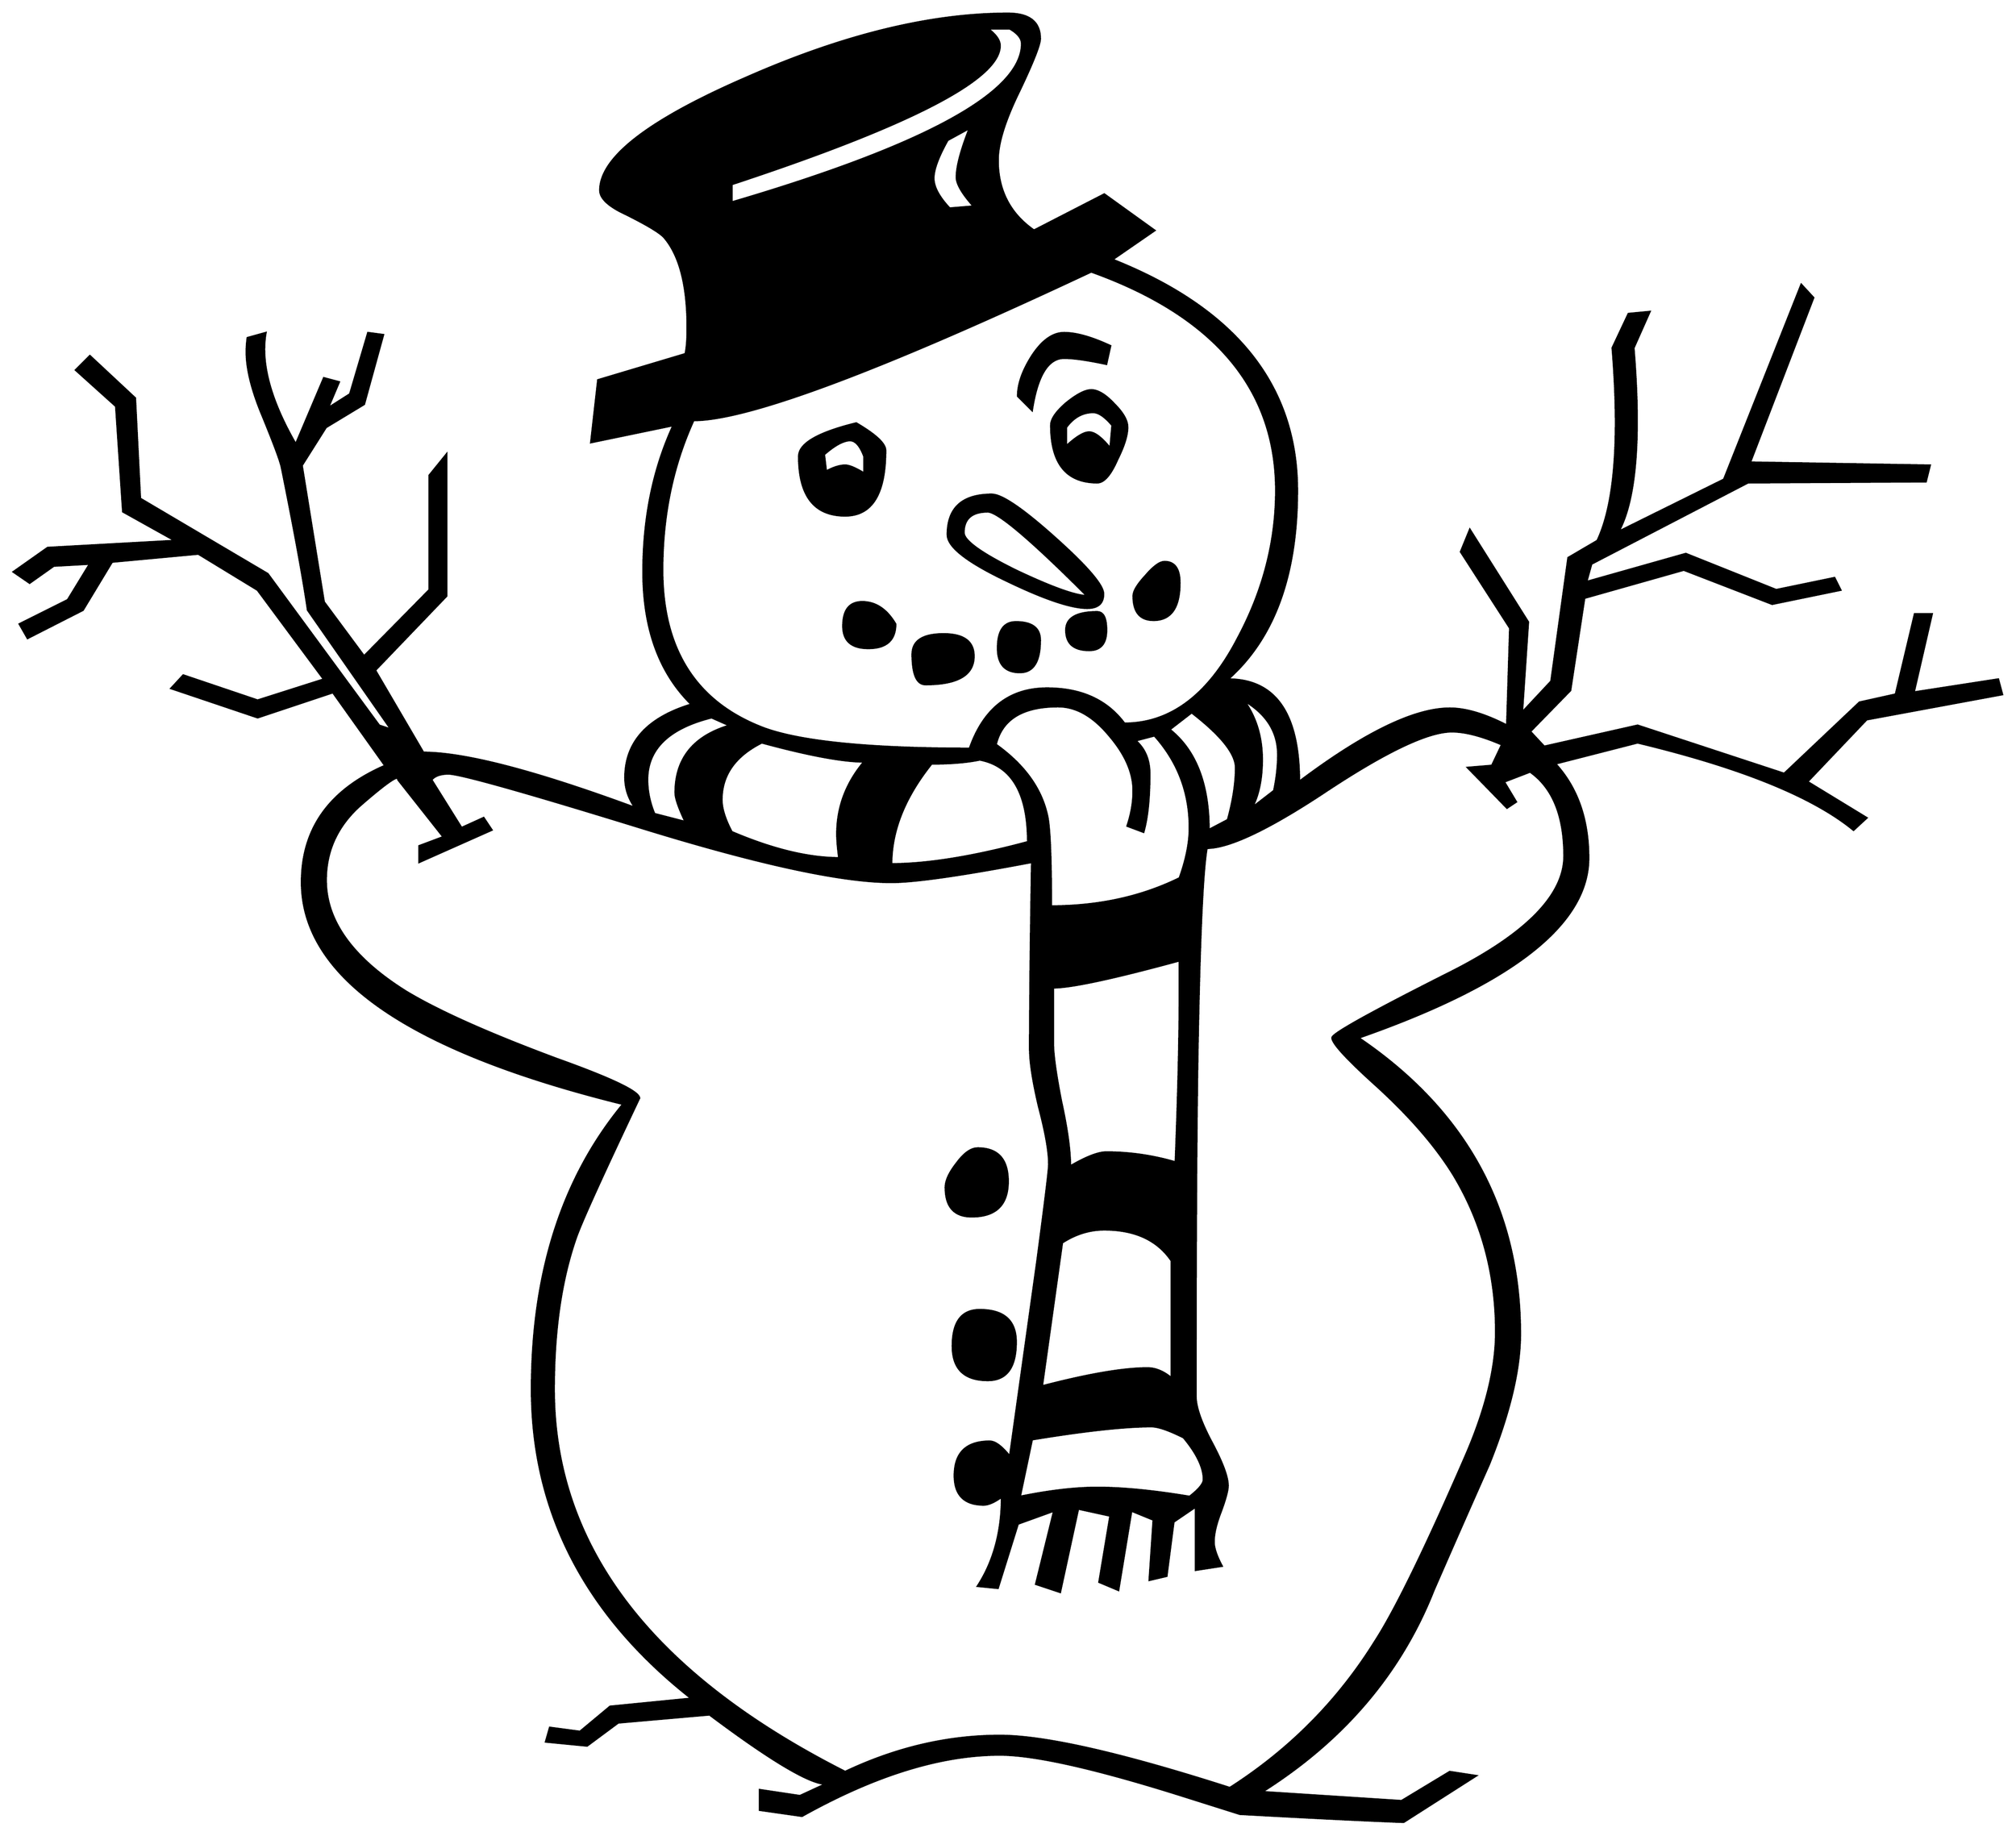 


\begin{tikzpicture}[y=0.80pt, x=0.80pt, yscale=-1.0, xscale=1.0, inner sep=0pt, outer sep=0pt]
\begin{scope}[shift={(100.0,1803.0)},nonzero rule]
  \path[draw=.,fill=.,line width=1.600pt] (2014.0,-902.0) --
    (1879.0,-877.0) -- (1820.0,-815.0) -- (1879.0,-779.0) --
    (1866.0,-767.0) .. controls (1825.333,-800.333) and
    (1753.667,-829.333) .. (1651.0,-854.0) -- (1569.0,-833.0) ..
    controls (1591.0,-809.0) and (1602.0,-777.667) ..
    (1602.0,-739.0) .. controls (1602.0,-673.0) and
    (1525.667,-613.333) .. (1373.0,-560.0) .. controls
    (1480.333,-487.333) and (1534.0,-389.0) .. (1534.0,-265.0) ..
    controls (1534.0,-229.667) and (1523.667,-186.333) ..
    (1503.0,-135.0) .. controls (1484.333,-93.0) and
    (1466.0,-51.333) .. (1448.0,-10.0) .. controls (1415.333,72.667)
    and (1358.333,139.667) .. (1277.0,191.0) -- (1416.0,200.0) --
    (1464.0,171.0) -- (1490.0,175.0) -- (1418.0,221.0) ..
    controls (1382.0,219.667) and (1327.667,217.0) .. (1255.0,213.0)
    -- (1198.0,195.0) .. controls (1111.333,167.667) and
    (1050.667,154.0) .. (1016.0,154.0) .. controls (957.333,154.0)
    and (891.667,174.333) .. (819.0,215.0) -- (777.0,209.0) --
    (777.0,189.0) -- (817.0,195.0) -- (843.0,183.0) .. controls
    (827.0,183.0) and (788.333,160.0) .. (727.0,114.0) --
    (636.0,122.0) -- (605.0,145.0) -- (564.0,141.0) --
    (568.0,127.0) -- (598.0,131.0) -- (628.0,106.0) --
    (709.0,98.0) .. controls (603.0,14.667) and (550.0,-88.0) ..
    (550.0,-210.0) .. controls (550.0,-326.0) and (580.333,-420.667)
    .. (641.0,-494.0) .. controls (427.667,-546.667) and
    (321.0,-620.333) .. (321.0,-715.0) .. controls (321.0,-768.333)
    and (348.667,-807.0) .. (404.0,-831.0) -- (352.0,-904.0) --
    (277.0,-879.0) -- (191.0,-908.0) -- (203.0,-921.0) --
    (277.0,-896.0) -- (343.0,-917.0) -- (277.0,-1006.0) --
    (218.0,-1042.0) -- (132.0,-1034.0) -- (103.0,-986.0) --
    (48.0,-958.0) -- (40.0,-972.0) -- (88.0,-996.0) --
    (110.0,-1032.0) -- (74.0,-1030.0) -- (50.0,-1013.0) --
    (34.0,-1024.0) -- (68.0,-1048.0) -- (195.0,-1055.0) --
    (143.0,-1084.0) -- (136.0,-1189.0) -- (96.0,-1225.0) --
    (110.0,-1239.0) -- (155.0,-1197.0) -- (160.0,-1097.0) --
    (287.0,-1022.0) -- (398.0,-871.0) -- (410.0,-867.0) --
    (327.0,-986.0) .. controls (322.333,-1018.0) and
    (313.667,-1065.333) .. (301.0,-1128.0) .. controls
    (299.667,-1134.667) and (292.667,-1153.333) .. (280.0,-1184.0) ..
    controls (270.667,-1207.333) and (266.0,-1227.0) ..
    (266.0,-1243.0) .. controls (266.0,-1247.667) and
    (266.333,-1252.333) .. (267.0,-1257.0) -- (285.0,-1262.0) ..
    controls (279.667,-1232.0) and (289.667,-1195.0) ..
    (315.0,-1151.0) -- (343.0,-1217.0) -- (358.0,-1213.0) --
    (347.0,-1187.0) -- (369.0,-1201.0) -- (387.0,-1262.0) --
    (402.0,-1260.0) -- (383.0,-1191.0) -- (345.0,-1168.0) --
    (321.0,-1130.0) -- (343.0,-994.0) -- (383.0,-940.0) --
    (448.0,-1006.0) -- (448.0,-1120.0) -- (465.0,-1141.0) --
    (465.0,-1000.0) -- (394.0,-926.0) -- (442.0,-844.0) ..
    controls (483.333,-844.0) and (553.667,-825.667) .. (653.0,-789.0)
    .. controls (646.333,-798.333) and (643.0,-808.333) ..
    (643.0,-819.0) .. controls (643.0,-854.333) and (665.0,-878.667)
    .. (709.0,-892.0) .. controls (677.0,-923.333) and
    (661.0,-967.333) .. (661.0,-1024.0) .. controls
    (661.0,-1078.0) and (671.0,-1126.667) .. (691.0,-1170.0) --
    (609.0,-1153.0) -- (616.0,-1215.0) -- (703.0,-1241.0) ..
    controls (704.333,-1247.0) and (705.0,-1255.667) ..
    (705.0,-1267.0) .. controls (705.0,-1309.0) and
    (697.333,-1339.0) .. (682.0,-1357.0) .. controls
    (678.0,-1361.667) and (665.333,-1369.333) .. (644.0,-1380.0) ..
    controls (626.667,-1388.0) and (618.0,-1396.0) ..
    (618.0,-1404.0) .. controls (618.0,-1436.667) and
    (666.333,-1474.0) .. (763.0,-1516.0) .. controls
    (859.667,-1558.667) and (946.667,-1580.0) .. (1024.0,-1580.0) ..
    controls (1045.333,-1580.0) and (1056.0,-1571.667) ..
    (1056.0,-1555.0) .. controls (1056.0,-1549.0) and
    (1049.0,-1531.333) .. (1035.0,-1502.0) .. controls
    (1021.0,-1473.333) and (1014.0,-1450.667) .. (1014.0,-1434.0) ..
    controls (1014.0,-1404.0) and (1026.0,-1380.667) ..
    (1050.0,-1364.0) -- (1120.0,-1400.0) -- (1170.0,-1364.0) --
    (1128.0,-1335.0) .. controls (1250.667,-1286.333) and
    (1312.0,-1209.667) .. (1312.0,-1105.0) .. controls
    (1312.0,-1020.333) and (1289.0,-957.667) .. (1243.0,-917.0) ..
    controls (1290.333,-917.0) and (1314.0,-883.0) ..
    (1314.0,-815.0) .. controls (1378.667,-863.667) and
    (1428.667,-888.0) .. (1464.0,-888.0) .. controls
    (1480.0,-888.0) and (1499.0,-882.333) .. (1521.0,-871.0) --
    (1524.0,-968.0) -- (1475.0,-1044.0) -- (1484.0,-1066.0) --
    (1542.0,-974.0) -- (1536.0,-884.0) -- (1565.0,-915.0) --
    (1582.0,-1038.0) -- (1611.0,-1055.0) .. controls
    (1628.333,-1091.667) and (1633.333,-1155.667) .. (1626.0,-1247.0) --
    (1642.0,-1281.0) -- (1663.0,-1283.0) -- (1647.0,-1247.0) ..
    controls (1654.333,-1157.0) and (1649.333,-1096.0) ..
    (1632.0,-1064.0) -- (1737.0,-1116.0) -- (1814.0,-1310.0) --
    (1826.0,-1297.0) -- (1763.0,-1133.0) -- (1942.0,-1130.0) --
    (1938.0,-1114.0) -- (1761.0,-1113.0) -- (1605.0,-1032.0) --
    (1600.0,-1014.0) -- (1699.0,-1042.0) -- (1789.0,-1006.0) --
    (1847.0,-1018.0) -- (1853.0,-1006.0) -- (1785.0,-992.0) --
    (1697.0,-1026.0) -- (1598.0,-998.0) -- (1584.0,-906.0) --
    (1544.0,-865.0) -- (1558.0,-850.0) -- (1651.0,-871.0) --
    (1797.0,-823.0) -- (1872.0,-894.0) -- (1908.0,-902.0) --
    (1927.0,-982.0) -- (1944.0,-982.0) -- (1926.0,-904.0) --
    (2010.0,-917.0) -- (2014.0,-902.0) -- cycle(990.0,-1388.0)
    .. controls (978.667,-1400.667) and (973.0,-1410.333) ..
    (973.0,-1417.0) .. controls (973.0,-1427.667) and
    (977.333,-1444.0) .. (986.0,-1466.0) -- (964.0,-1454.0) ..
    controls (954.667,-1437.333) and (950.0,-1424.667) ..
    (950.0,-1416.0) .. controls (950.0,-1407.333) and
    (955.333,-1397.333) .. (966.0,-1386.0) -- (990.0,-1388.0) --
    cycle(1038.0,-1550.0) .. controls (1038.0,-1555.333) and
    (1034.0,-1560.333) .. (1026.0,-1565.0) -- (1004.0,-1565.0) ..
    controls (1012.0,-1559.0) and (1016.0,-1553.333) ..
    (1016.0,-1548.0) .. controls (1016.0,-1514.667) and
    (927.0,-1468.667) .. (749.0,-1410.0) -- (749.0,-1392.0) ..
    controls (941.667,-1448.667) and (1038.0,-1501.333) ..
    (1038.0,-1550.0) -- cycle(1293.0,-842.0) .. controls
    (1293.0,-864.667) and (1281.667,-882.667) .. (1259.0,-896.0) ..
    controls (1271.0,-879.333) and (1277.0,-859.667) ..
    (1277.0,-837.0) .. controls (1277.0,-817.667) and
    (1273.667,-801.667) .. (1267.0,-789.0) -- (1289.0,-806.0) ..
    controls (1291.667,-818.667) and (1293.0,-830.667) ..
    (1293.0,-842.0) -- cycle(1291.0,-1105.0) .. controls
    (1291.0,-1206.333) and (1229.667,-1279.0) .. (1107.0,-1323.0) ..
    controls (897.0,-1224.333) and (765.0,-1175.0) ..
    (711.0,-1175.0) .. controls (690.333,-1129.667) and
    (680.0,-1080.0) .. (680.0,-1026.0) .. controls
    (680.0,-946.0) and (714.0,-893.333) .. (782.0,-868.0) ..
    controls (819.333,-854.667) and (887.333,-848.0) .. (986.0,-848.0)
    .. controls (1000.0,-888.0) and (1025.667,-908.0) ..
    (1063.0,-908.0) .. controls (1097.0,-908.0) and
    (1122.667,-896.333) .. (1140.0,-873.0) .. controls
    (1186.0,-873.0) and (1223.667,-901.333) .. (1253.0,-958.0) ..
    controls (1278.333,-1005.333) and (1291.0,-1054.333) ..
    (1291.0,-1105.0) -- cycle(1251.0,-829.0) .. controls
    (1251.0,-843.0) and (1236.333,-861.333) .. (1207.0,-884.0) --
    (1185.0,-867.0) .. controls (1211.0,-846.333) and
    (1224.0,-813.0) .. (1224.0,-767.0) -- (1243.0,-777.0) ..
    controls (1248.333,-796.333) and (1251.0,-813.667) ..
    (1251.0,-829.0) -- cycle(1205.0,-769.0) .. controls
    (1205.0,-804.333) and (1193.333,-835.0) .. (1170.0,-861.0) --
    (1151.0,-856.0) .. controls (1160.333,-848.0) and
    (1165.0,-837.0) .. (1165.0,-823.0) .. controls
    (1165.0,-798.333) and (1163.0,-779.0) .. (1159.0,-765.0) --
    (1143.0,-771.0) .. controls (1147.0,-783.0) and
    (1149.0,-794.667) .. (1149.0,-806.0) .. controls
    (1149.0,-824.0) and (1141.0,-842.333) .. (1125.0,-861.0) ..
    controls (1109.0,-880.333) and (1092.0,-890.0) ..
    (1074.0,-890.0) .. controls (1038.667,-890.0) and
    (1018.0,-877.333) .. (1012.0,-852.0) .. controls
    (1040.0,-832.0) and (1057.0,-808.667) .. (1063.0,-782.0) ..
    controls (1065.667,-771.333) and (1067.0,-741.0) ..
    (1067.0,-691.0) .. controls (1114.333,-691.0) and
    (1157.0,-700.333) .. (1195.0,-719.0) .. controls
    (1201.667,-737.667) and (1205.0,-754.333) .. (1205.0,-769.0) --
    cycle(1044.0,-755.0) .. controls (1044.0,-803.667) and
    (1028.0,-831.0) .. (996.0,-837.0) .. controls (983.333,-834.333)
    and (967.333,-833.0) .. (948.0,-833.0) .. controls
    (921.333,-799.667) and (908.0,-766.333) .. (908.0,-733.0) ..
    controls (944.0,-733.0) and (989.333,-740.333) ..
    (1044.0,-755.0) -- cycle(1195.0,-604.0) -- (1195.0,-637.0)
    .. controls (1129.0,-619.0) and (1087.0,-610.0) ..
    (1069.0,-610.0) -- (1069.0,-555.0) .. controls
    (1069.0,-543.667) and (1071.667,-524.333) .. (1077.0,-497.0) ..
    controls (1083.0,-469.667) and (1086.0,-448.0) ..
    (1086.0,-432.0) .. controls (1102.0,-441.333) and
    (1114.0,-446.0) .. (1122.0,-446.0) .. controls
    (1145.333,-446.0) and (1168.333,-442.667) .. (1191.0,-436.0) ..
    controls (1193.667,-504.0) and (1195.0,-560.0) ..
    (1195.0,-604.0) -- cycle(881.0,-835.0) .. controls
    (859.667,-835.0) and (825.667,-841.333) .. (779.0,-854.0) ..
    controls (752.333,-840.667) and (739.0,-821.667) .. (739.0,-797.0)
    .. controls (739.0,-788.333) and (742.333,-777.667) ..
    (749.0,-765.0) .. controls (789.667,-747.667) and (825.333,-739.0)
    .. (856.0,-739.0) .. controls (854.667,-749.0) and
    (854.0,-757.0) .. (854.0,-763.0) .. controls (854.0,-789.667)
    and (863.0,-813.667) .. (881.0,-835.0) -- cycle(747.0,-871.0)
    -- (729.0,-879.0) .. controls (686.333,-868.333) and
    (665.0,-847.667) .. (665.0,-817.0) .. controls (665.0,-805.667)
    and (667.333,-794.333) .. (672.0,-783.0) -- (703.0,-775.0) ..
    controls (696.333,-789.0) and (693.0,-798.667) .. (693.0,-804.0)
    .. controls (693.0,-838.0) and (711.0,-860.333) ..
    (747.0,-871.0) -- cycle(1187.0,-221.0) -- (1187.0,-338.0) ..
    controls (1173.0,-358.667) and (1150.667,-369.0) ..
    (1120.0,-369.0) .. controls (1105.333,-369.0) and
    (1091.333,-364.667) .. (1078.0,-356.0) -- (1058.0,-213.0) ..
    controls (1104.0,-225.0) and (1139.0,-231.0) ..
    (1163.0,-231.0) .. controls (1171.0,-231.0) and
    (1179.0,-227.667) .. (1187.0,-221.0) -- cycle(1578.0,-741.0)
    .. controls (1578.0,-781.0) and (1566.667,-809.0) ..
    (1544.0,-825.0) -- (1518.0,-815.0) -- (1530.0,-795.0) --
    (1521.0,-789.0) -- (1482.0,-829.0) -- (1506.0,-831.0) --
    (1516.0,-852.0) .. controls (1496.0,-860.667) and
    (1479.333,-865.0) .. (1466.0,-865.0) .. controls
    (1442.667,-865.0) and (1401.667,-845.667) .. (1343.0,-807.0) ..
    controls (1285.0,-768.333) and (1244.667,-749.0) ..
    (1222.0,-749.0) .. controls (1218.0,-726.333) and
    (1215.0,-660.667) .. (1213.0,-552.0) .. controls
    (1211.667,-478.0) and (1211.0,-361.667) .. (1211.0,-203.0) ..
    controls (1211.0,-192.333) and (1216.333,-177.0) ..
    (1227.0,-157.0) .. controls (1237.667,-137.0) and
    (1243.0,-122.667) .. (1243.0,-114.0) .. controls
    (1243.0,-109.333) and (1240.667,-100.667) .. (1236.0,-88.0) ..
    controls (1231.333,-76.0) and (1229.0,-66.0) .. (1229.0,-58.0)
    .. controls (1229.0,-52.0) and (1231.667,-44.0) ..
    (1237.0,-34.0) -- (1211.0,-30.0) -- (1211.0,-93.0) --
    (1189.0,-78.0) -- (1182.0,-24.0) -- (1165.0,-20.0) --
    (1169.0,-80.0) -- (1147.0,-89.0) -- (1134.0,-10.0) --
    (1115.0,-18.0) -- (1126.0,-84.0) -- (1094.0,-91.0) --
    (1076.0,-8.0) -- (1052.0,-16.0) -- (1070.0,-89.0) --
    (1034.0,-76.0) -- (1014.0,-12.0) -- (994.0,-14.0) ..
    controls (1010.0,-38.667) and (1018.0,-68.333) ..
    (1018.0,-103.0) .. controls (1010.667,-97.667) and
    (1004.667,-95.0) .. (1000.0,-95.0) .. controls (980.667,-95.0)
    and (971.0,-104.667) .. (971.0,-124.0) .. controls
    (971.0,-146.667) and (982.667,-158.0) .. (1006.0,-158.0) ..
    controls (1011.333,-158.0) and (1018.0,-153.0) ..
    (1026.0,-143.0) -- (1053.0,-336.0) .. controls
    (1061.0,-396.0) and (1065.0,-428.667) .. (1065.0,-434.0) ..
    controls (1065.0,-446.667) and (1061.667,-465.667) ..
    (1055.0,-491.0) .. controls (1049.0,-516.333) and
    (1046.0,-535.667) .. (1046.0,-549.0) .. controls
    (1046.0,-594.333) and (1046.667,-656.333) .. (1048.0,-735.0) ..
    controls (978.0,-721.667) and (931.333,-715.0) .. (908.0,-715.0)
    .. controls (858.667,-715.0) and (775.667,-733.0) ..
    (659.0,-769.0) .. controls (542.333,-805.0) and (478.333,-823.0)
    .. (467.0,-823.0) .. controls (459.0,-823.0) and
    (453.333,-821.0) .. (450.0,-817.0) -- (480.0,-769.0) --
    (502.0,-779.0) -- (510.0,-767.0) -- (438.0,-735.0) --
    (438.0,-751.0) -- (462.0,-760.0) -- (417.0,-817.0) ..
    controls (417.0,-817.667) and (416.667,-818.333) .. (416.0,-819.0)
    .. controls (412.667,-819.0) and (401.0,-810.333) ..
    (381.0,-793.0) .. controls (357.0,-772.333) and (345.0,-747.0)
    .. (345.0,-717.0) .. controls (345.0,-676.333) and
    (371.667,-639.333) .. (425.0,-606.0) .. controls (457.0,-586.667)
    and (507.0,-564.333) .. (575.0,-539.0) .. controls
    (629.0,-519.667) and (656.333,-506.667) .. (657.0,-500.0) ..
    controls (620.333,-422.667) and (599.333,-376.333) .. (594.0,-361.0)
    .. controls (579.333,-319.0) and (572.0,-268.667) ..
    (572.0,-210.0) .. controls (572.0,-54.0) and (668.667,73.0) ..
    (862.0,171.0) .. controls (912.667,147.0) and (964.0,135.0) ..
    (1016.0,135.0) .. controls (1060.667,135.0) and (1137.0,152.333)
    .. (1245.0,187.0) .. controls (1304.333,149.0) and
    (1352.333,100.667) .. (1389.0,42.0) .. controls (1409.0,11.333)
    and (1439.0,-50.0) .. (1479.0,-142.0) .. controls
    (1499.667,-189.333) and (1510.0,-231.0) .. (1510.0,-267.0) ..
    controls (1510.0,-324.333) and (1496.0,-376.333) ..
    (1468.0,-423.0) .. controls (1450.0,-452.333) and
    (1423.667,-482.667) .. (1389.0,-514.0) .. controls
    (1361.0,-539.333) and (1347.0,-554.667) .. (1347.0,-560.0) ..
    controls (1347.0,-564.0) and (1385.333,-585.333) ..
    (1462.0,-624.0) .. controls (1539.333,-662.667) and
    (1578.0,-701.667) .. (1578.0,-741.0) -- cycle(1219.0,-120.0)
    .. controls (1219.0,-132.0) and (1212.333,-146.0) ..
    (1199.0,-162.0) .. controls (1184.333,-169.333) and
    (1173.667,-173.0) .. (1167.0,-173.0) .. controls
    (1140.333,-173.0) and (1100.667,-168.667) .. (1048.0,-160.0) --
    (1036.0,-103.0) .. controls (1065.333,-109.0) and
    (1091.0,-112.0) .. (1113.0,-112.0) .. controls
    (1138.333,-112.0) and (1169.0,-109.0) .. (1205.0,-103.0) ..
    controls (1214.333,-110.333) and (1219.0,-116.0) ..
    (1219.0,-120.0) -- cycle(1126.0,-1249.0) -- (1122.0,-1231.0)
    .. controls (1103.333,-1235.0) and (1089.333,-1237.0) ..
    (1080.0,-1237.0) .. controls (1064.0,-1237.0) and
    (1053.333,-1219.667) .. (1048.0,-1185.0) -- (1034.0,-1199.0) ..
    controls (1034.0,-1211.0) and (1038.667,-1224.333) ..
    (1048.0,-1239.0) .. controls (1058.0,-1254.333) and
    (1068.667,-1262.0) .. (1080.0,-1262.0) .. controls
    (1092.0,-1262.0) and (1107.333,-1257.667) .. (1126.0,-1249.0) --
    cycle(1143.0,-1168.0) .. controls (1143.0,-1160.0) and
    (1139.667,-1149.333) .. (1133.0,-1136.0) .. controls
    (1126.333,-1120.667) and (1119.667,-1113.0) .. (1113.0,-1113.0) ..
    controls (1082.333,-1113.0) and (1067.0,-1132.0) ..
    (1067.0,-1170.0) .. controls (1067.0,-1176.0) and
    (1072.0,-1183.333) .. (1082.0,-1192.0) .. controls
    (1092.667,-1200.667) and (1101.0,-1205.0) .. (1107.0,-1205.0) ..
    controls (1113.667,-1205.0) and (1121.333,-1200.333) ..
    (1130.0,-1191.0) .. controls (1138.667,-1182.333) and
    (1143.0,-1174.667) .. (1143.0,-1168.0) --
    cycle(1195.0,-1013.0) .. controls (1195.0,-988.333) and
    (1186.333,-976.0) .. (1169.0,-976.0) .. controls
    (1155.667,-976.0) and (1149.0,-984.0) .. (1149.0,-1000.0) ..
    controls (1149.0,-1004.667) and (1153.0,-1011.333) ..
    (1161.0,-1020.0) .. controls (1169.0,-1029.333) and
    (1175.333,-1034.0) .. (1180.0,-1034.0) .. controls
    (1190.0,-1034.0) and (1195.0,-1027.0) .. (1195.0,-1013.0) --
    cycle(1119.0,-1002.0) .. controls (1119.0,-992.667) and
    (1113.667,-988.0) .. (1103.0,-988.0) .. controls
    (1087.0,-988.0) and (1060.333,-997.0) .. (1023.0,-1015.0) ..
    controls (983.667,-1033.667) and (964.0,-1049.0) ..
    (964.0,-1061.0) .. controls (964.0,-1087.667) and
    (978.667,-1101.0) .. (1008.0,-1101.0) .. controls
    (1018.0,-1101.0) and (1039.0,-1086.667) .. (1071.0,-1058.0) ..
    controls (1103.0,-1029.333) and (1119.0,-1010.667) ..
    (1119.0,-1002.0) -- cycle(1122.0,-966.0) .. controls
    (1122.0,-952.667) and (1116.333,-946.0) .. (1105.0,-946.0) ..
    controls (1089.667,-946.0) and (1082.0,-952.667) ..
    (1082.0,-966.0) .. controls (1082.0,-978.0) and
    (1092.333,-984.0) .. (1113.0,-984.0) .. controls
    (1119.0,-984.0) and (1122.0,-978.0) .. (1122.0,-966.0) --
    cycle(902.0,-1145.0) .. controls (902.0,-1101.667) and
    (888.667,-1080.0) .. (862.0,-1080.0) .. controls
    (831.333,-1080.0) and (816.0,-1099.667) .. (816.0,-1139.0) ..
    controls (816.0,-1151.667) and (835.0,-1162.667) ..
    (873.0,-1172.0) .. controls (892.333,-1160.667) and
    (902.0,-1151.667) .. (902.0,-1145.0) -- cycle(1056.0,-956.0)
    .. controls (1056.0,-934.667) and (1049.333,-924.0) ..
    (1036.0,-924.0) .. controls (1021.333,-924.0) and
    (1014.0,-932.0) .. (1014.0,-948.0) .. controls
    (1014.0,-965.333) and (1020.0,-974.0) .. (1032.0,-974.0) ..
    controls (1048.0,-974.0) and (1056.0,-968.0) ..
    (1056.0,-956.0) -- cycle(990.0,-940.0) .. controls
    (990.0,-921.333) and (974.0,-912.0) .. (942.0,-912.0) ..
    controls (933.333,-912.0) and (929.0,-922.0) .. (929.0,-942.0)
    .. controls (929.0,-955.333) and (939.333,-962.0) ..
    (960.0,-962.0) .. controls (980.0,-962.0) and (990.0,-954.667)
    .. (990.0,-940.0) -- cycle(912.0,-972.0) .. controls
    (912.0,-956.0) and (903.0,-948.0) .. (885.0,-948.0) ..
    controls (868.333,-948.0) and (860.0,-955.333) .. (860.0,-970.0)
    .. controls (860.0,-986.0) and (866.333,-994.0) ..
    (879.0,-994.0) .. controls (892.333,-994.0) and (903.333,-986.667)
    .. (912.0,-972.0) -- cycle(1024.0,-417.0) .. controls
    (1024.0,-393.667) and (1012.0,-382.0) .. (988.0,-382.0) ..
    controls (970.667,-382.0) and (962.0,-391.667) .. (962.0,-411.0)
    .. controls (962.0,-417.667) and (965.667,-425.667) ..
    (973.0,-435.0) .. controls (980.333,-445.0) and (987.333,-450.0)
    .. (994.0,-450.0) .. controls (1014.0,-450.0) and
    (1024.0,-439.0) .. (1024.0,-417.0) -- cycle(1032.0,-257.0)
    .. controls (1032.0,-231.667) and (1022.667,-219.0) ..
    (1004.0,-219.0) .. controls (980.667,-219.0) and
    (969.0,-230.333) .. (969.0,-253.0) .. controls (969.0,-277.0)
    and (978.0,-289.0) .. (996.0,-289.0) .. controls
    (1020.0,-289.0) and (1032.0,-278.333) .. (1032.0,-257.0) --
    cycle(1128.0,-1170.0) .. controls (1120.667,-1178.667) and
    (1114.333,-1183.0) .. (1109.0,-1183.0) .. controls
    (1098.333,-1183.0) and (1089.333,-1178.0) .. (1082.0,-1168.0) --
    (1082.0,-1149.0) .. controls (1092.0,-1158.333) and
    (1099.667,-1163.0) .. (1105.0,-1163.0) .. controls
    (1110.333,-1163.0) and (1117.333,-1157.667) .. (1126.0,-1147.0) --
    (1128.0,-1170.0) -- cycle(1103.0,-1000.0) .. controls
    (1047.0,-1056.0) and (1014.0,-1084.0) .. (1004.0,-1084.0) ..
    controls (988.0,-1084.0) and (980.0,-1077.0) ..
    (980.0,-1063.0) .. controls (980.0,-1055.0) and
    (997.667,-1042.333) .. (1033.0,-1025.0) .. controls
    (1068.333,-1008.333) and (1091.667,-1000.0) .. (1103.0,-1000.0) --
    cycle(881.0,-1122.0) -- (881.0,-1139.0) .. controls
    (877.0,-1149.667) and (872.333,-1155.0) .. (867.0,-1155.0) ..
    controls (860.333,-1155.0) and (851.667,-1150.333) ..
    (841.0,-1141.0) -- (843.0,-1124.0) .. controls
    (850.333,-1128.0) and (856.667,-1130.0) .. (862.0,-1130.0) ..
    controls (866.0,-1130.0) and (872.333,-1127.333) ..
    (881.0,-1122.0) -- cycle;
\end{scope}

\end{tikzpicture}

